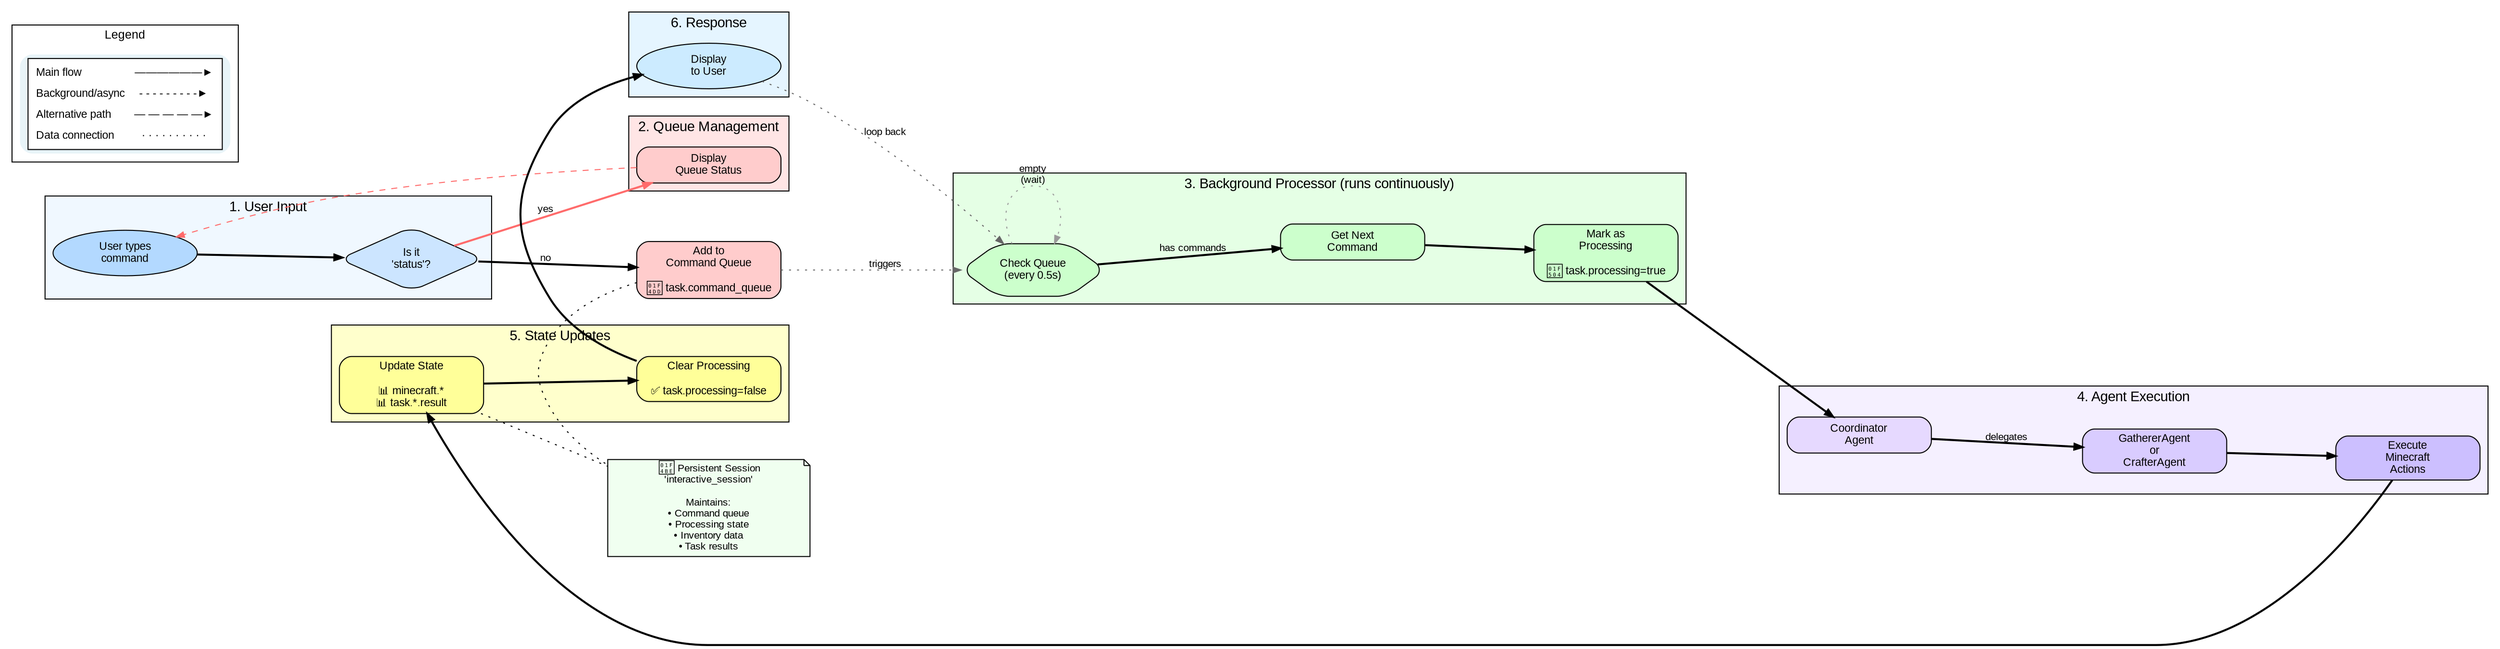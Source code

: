 digraph InteractiveAgentLoopFlow {
    rankdir=LR;
    graph [fontname="Arial", fontsize=14, compound=true, nodesep=0.8, ranksep=1.5, bgcolor="white"];
    node [shape=box, style="rounded,filled", fontname="Arial", fontsize=11, width=2];
    edge [fontname="Arial", fontsize=10, arrowsize=0.8];

    // Define node styles
    node [fillcolor="#e8f4f8"];
    
    // Step 1: User Input
    subgraph cluster_input {
        label="1. User Input";
        style=filled;
        fillcolor="#f0f8ff";
        
        user [label="User types\ncommand", shape=ellipse, fillcolor="#b3d9ff"];
        check_status [label="Is it\n'status'?", shape=diamond, fillcolor="#cce5ff"];
    }
    
    // Step 2: Queue Management
    subgraph cluster_queue {
        label="2. Queue Management";
        style=filled;
        fillcolor="#ffe5e5";
        
        add_queue [label="Add to\nCommand Queue\n\n📝 task.command_queue", fillcolor="#ffcccc"];
        show_status [label="Display\nQueue Status", fillcolor="#ffcccc"];
    }
    
    // Step 3: Background Processing
    subgraph cluster_process {
        label="3. Background Processor (runs continuously)";
        style=filled;
        fillcolor="#e5ffe5";
        labelloc="t";
        
        check_queue [label="Check Queue\n(every 0.5s)", shape=hexagon, fillcolor="#ccffcc"];
        get_command [label="Get Next\nCommand", fillcolor="#ccffcc"];
        set_processing [label="Mark as\nProcessing\n\n🔄 task.processing=true", fillcolor="#ccffcc"];
    }
    
    // Step 4: Agent Execution
    subgraph cluster_agents {
        label="4. Agent Execution";
        style=filled;
        fillcolor="#f5f0ff";
        
        coordinator [label="Coordinator\nAgent", fillcolor="#e6d9ff"];
        subagents [label="GathererAgent\nor\nCrafterAgent", fillcolor="#d9ccff"];
        tools [label="Execute\nMinecraft\nActions", fillcolor="#ccbfff"];
    }
    
    // Step 5: State Updates
    subgraph cluster_state {
        label="5. State Updates";
        style=filled;
        fillcolor="#ffffcc";
        
        update_state [label="Update State\n\n📊 minecraft.*\n📊 task.*.result", fillcolor="#ffff99"];
        clear_processing [label="Clear Processing\n\n✅ task.processing=false", fillcolor="#ffff99"];
    }
    
    // Step 6: Response
    subgraph cluster_response {
        label="6. Response";
        style=filled;
        fillcolor="#e5f5ff";
        
        display [label="Display\nto User", shape=ellipse, fillcolor="#ccebff"];
    }
    
    // Main flow connections
    user -> check_status [penwidth=2];
    check_status -> add_queue [label="no", penwidth=2];
    check_status -> show_status [label="yes", color="#ff6b6b", penwidth=2];
    
    add_queue -> check_queue [style=dotted, label="triggers", color="#666666"];
    
    check_queue -> get_command [label="has commands", penwidth=2];
    check_queue -> check_queue [label="empty\n(wait)", style=dotted, color="#999999"];
    
    get_command -> set_processing [penwidth=2];
    set_processing -> coordinator [penwidth=2];
    
    coordinator -> subagents [label="delegates", penwidth=2];
    subagents -> tools [penwidth=2];
    
    tools -> update_state [penwidth=2];
    update_state -> clear_processing [penwidth=2];
    
    clear_processing -> display [penwidth=2];
    display -> check_queue [style=dotted, label="loop back", color="#666666"];
    
    show_status -> user [style=dashed, color="#ff6b6b"];
    
    // Persistent Session box with improved positioning
    session [label="💾 Persistent Session\n'interactive_session'\n\nMaintains:\n• Command queue\n• Processing state\n• Inventory data\n• Task results", 
             shape=note, 
             style="filled", 
             fillcolor="#f0fff0",
             fontsize=10,
             width=2.8];
    
    // Position session centrally
    {rank=same; add_queue; session;}
    add_queue -> session [dir=none, style=dotted];
    update_state -> session [dir=none, style=dotted];
    
    // Legend
    subgraph cluster_legend {
        label="Legend";
        style="filled";
        fillcolor="#ffffff";
        color="#000000";
        fontsize=12;
        
        // Create invisible nodes for proper alignment
        legend_main [shape=none, label=<
            <TABLE BORDER="1" CELLBORDER="0" CELLSPACING="5" BGCOLOR="white">
                <TR><TD ALIGN="LEFT">Main flow</TD><TD>——————►</TD></TR>
                <TR><TD ALIGN="LEFT">Background/async</TD><TD>- - - - - - - - -►</TD></TR>
                <TR><TD ALIGN="LEFT">Alternative path</TD><TD>— — — — —►</TD></TR>
                <TR><TD ALIGN="LEFT">Data connection</TD><TD>· · · · · · · · · ·</TD></TR>
            </TABLE>
        >];
    }
}